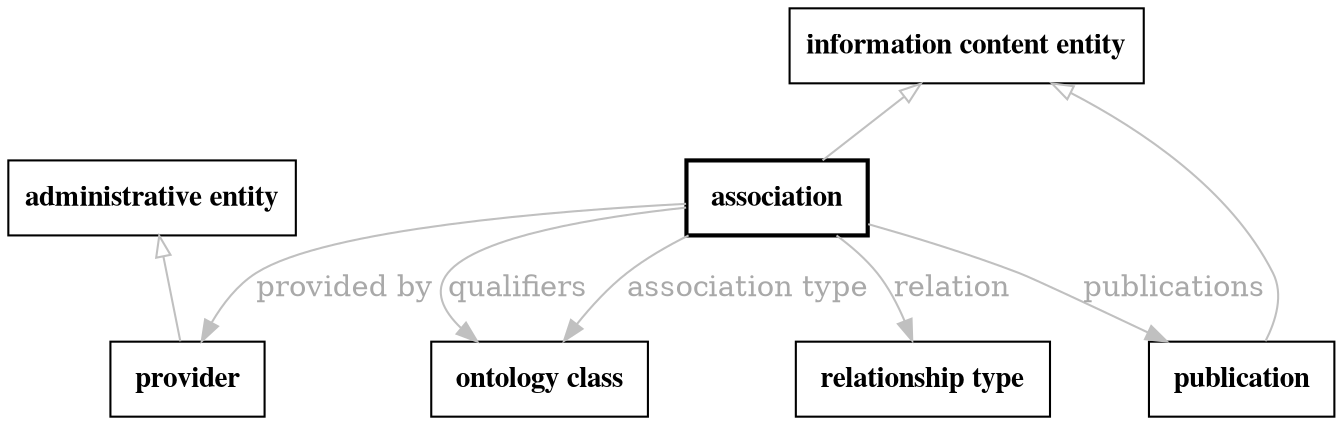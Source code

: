 // biolink model
digraph {
	graph [fontsize=32 penwidth=5]
	node [color=black fontname="times bold" shape=rectangle]
	edge [color=gray fontcolor=darkgray]
	association [label=" association " style=bold]
	"information content entity" -> association [label="" arrowtail=onormal dir=back]
	association -> provider [label="provided by"]
	provider [label=" provider " style=solid]
	"administrative entity" -> provider [label="" arrowtail=onormal dir=back]
	association -> publication [label=publications]
	publication [label=" publication " style=solid]
	"information content entity" -> publication [label="" arrowtail=onormal dir=back]
	association -> "ontology class" [label=qualifiers]
	"ontology class" [label=" ontology class " style=solid]
	association -> "relationship type" [label=relation]
	"relationship type" [label=" relationship type " style=solid]
	association -> "ontology class" [label="association type"]
}
